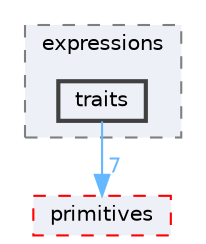 digraph "src/OpenFOAM/expressions/traits"
{
 // LATEX_PDF_SIZE
  bgcolor="transparent";
  edge [fontname=Helvetica,fontsize=10,labelfontname=Helvetica,labelfontsize=10];
  node [fontname=Helvetica,fontsize=10,shape=box,height=0.2,width=0.4];
  compound=true
  subgraph clusterdir_fa8eb60ad2eb9e73026ecc23442a4b28 {
    graph [ bgcolor="#edf0f7", pencolor="grey50", label="expressions", fontname=Helvetica,fontsize=10 style="filled,dashed", URL="dir_fa8eb60ad2eb9e73026ecc23442a4b28.html",tooltip=""]
  dir_e8008b2980d4c28b90d48bf4647102ec [label="traits", fillcolor="#edf0f7", color="grey25", style="filled,bold", URL="dir_e8008b2980d4c28b90d48bf4647102ec.html",tooltip=""];
  }
  dir_3e50f45338116b169052b428016851aa [label="primitives", fillcolor="#edf0f7", color="red", style="filled,dashed", URL="dir_3e50f45338116b169052b428016851aa.html",tooltip=""];
  dir_e8008b2980d4c28b90d48bf4647102ec->dir_3e50f45338116b169052b428016851aa [headlabel="7", labeldistance=1.5 headhref="dir_004090_003069.html" href="dir_004090_003069.html" color="steelblue1" fontcolor="steelblue1"];
}
